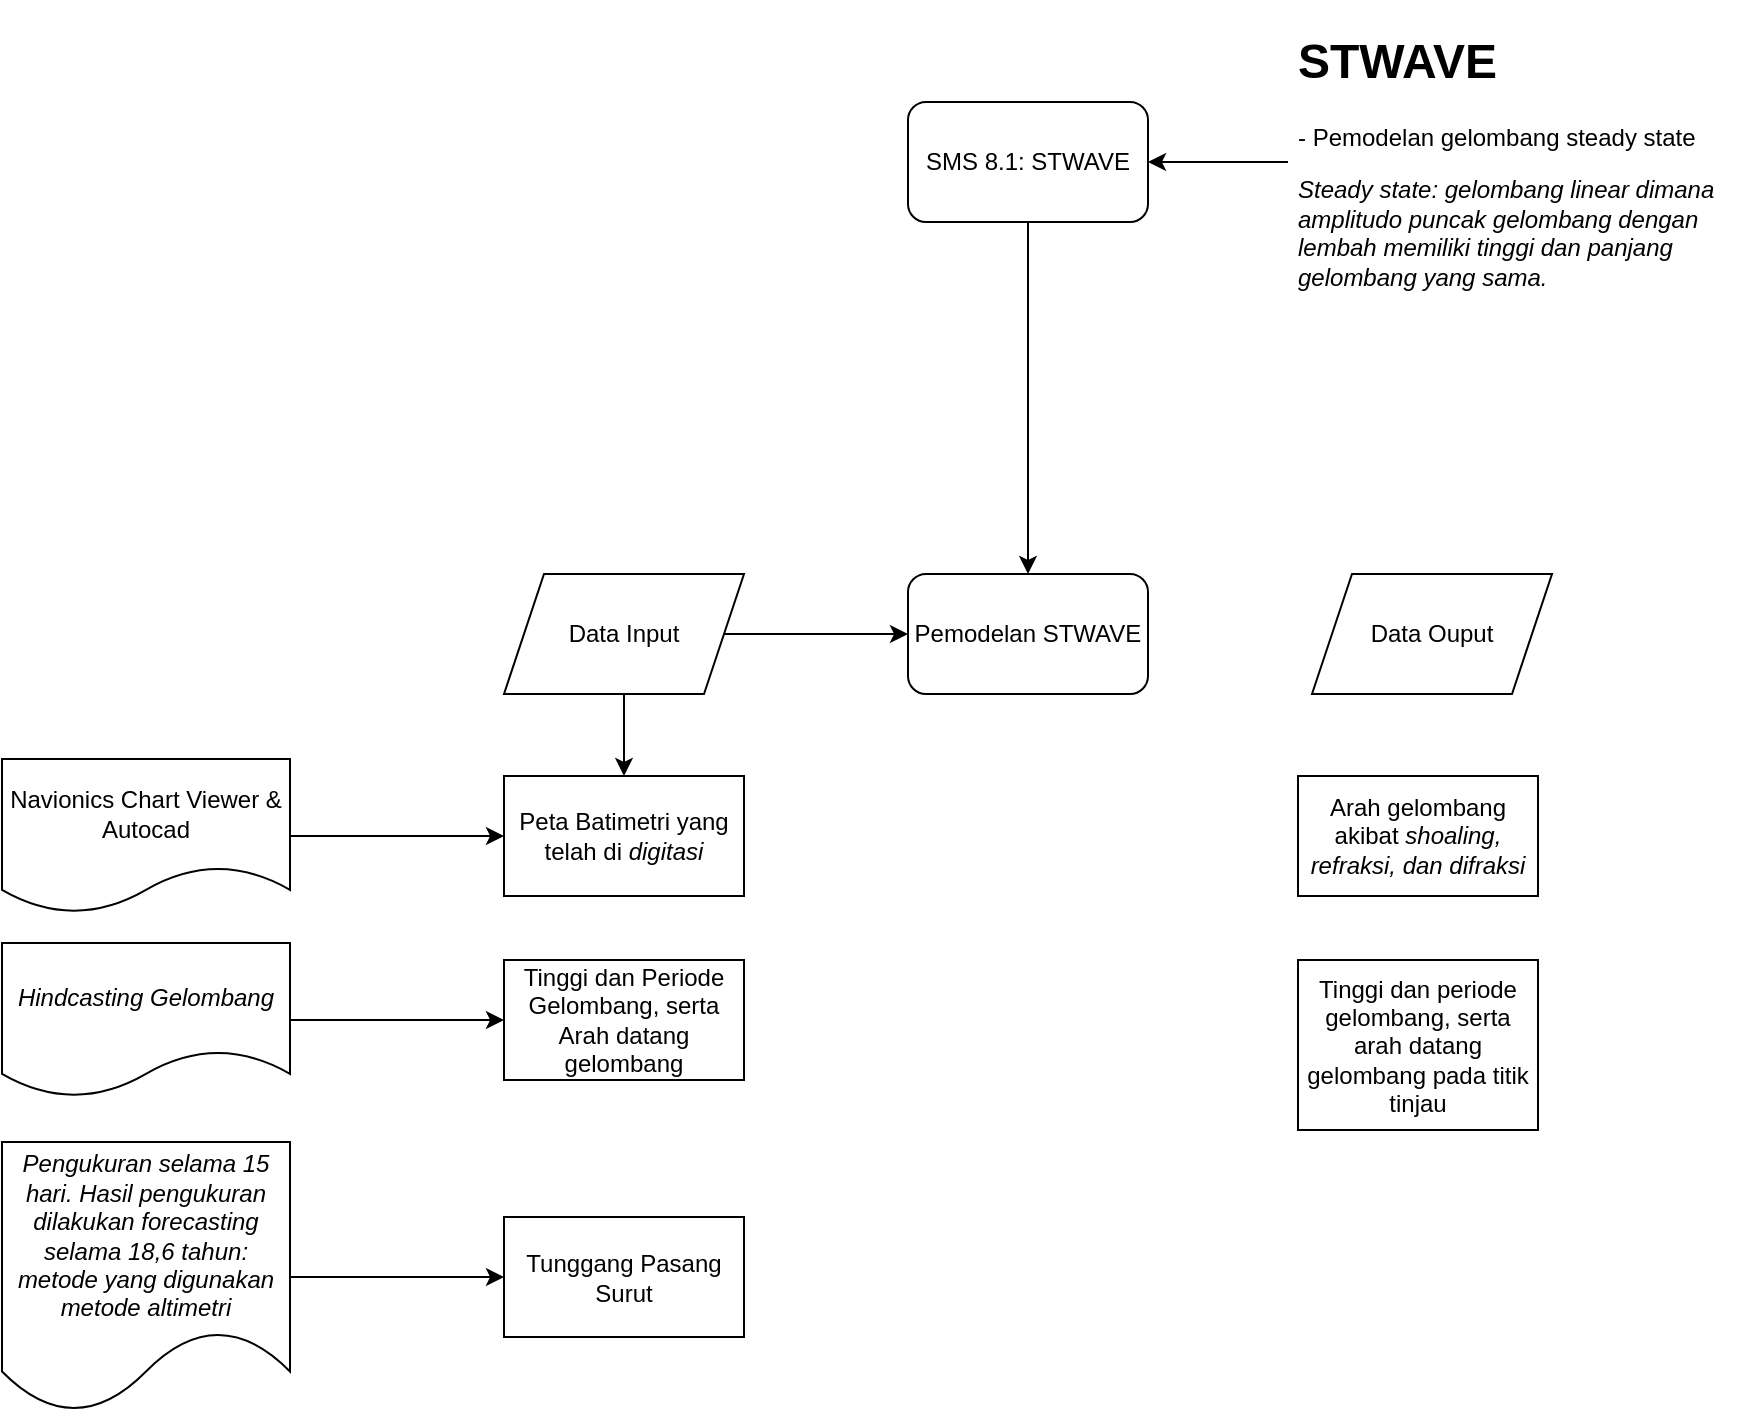 <mxfile version="20.5.3" type="github">
  <diagram id="6X761wUMOgHPF1Ai5kYA" name="Halaman-1">
    <mxGraphModel dx="1422" dy="794" grid="0" gridSize="10" guides="1" tooltips="1" connect="1" arrows="1" fold="1" page="1" pageScale="1" pageWidth="4681" pageHeight="3300" math="0" shadow="0">
      <root>
        <mxCell id="0" />
        <mxCell id="1" parent="0" />
        <mxCell id="fwMle3afaJR6kdwzlkPQ-7" style="edgeStyle=orthogonalEdgeStyle;rounded=0;orthogonalLoop=1;jettySize=auto;html=1;" edge="1" parent="1" source="fwMle3afaJR6kdwzlkPQ-1" target="fwMle3afaJR6kdwzlkPQ-5">
          <mxGeometry relative="1" as="geometry" />
        </mxCell>
        <mxCell id="fwMle3afaJR6kdwzlkPQ-1" value="SMS 8.1: STWAVE" style="rounded=1;whiteSpace=wrap;html=1;" vertex="1" parent="1">
          <mxGeometry x="662" y="378" width="120" height="60" as="geometry" />
        </mxCell>
        <mxCell id="fwMle3afaJR6kdwzlkPQ-4" style="edgeStyle=orthogonalEdgeStyle;rounded=0;orthogonalLoop=1;jettySize=auto;html=1;" edge="1" parent="1" source="fwMle3afaJR6kdwzlkPQ-3" target="fwMle3afaJR6kdwzlkPQ-1">
          <mxGeometry relative="1" as="geometry" />
        </mxCell>
        <mxCell id="fwMle3afaJR6kdwzlkPQ-3" value="&lt;h1&gt;STWAVE&lt;/h1&gt;&lt;p&gt;- Pemodelan gelombang steady state&lt;/p&gt;&lt;p&gt;&lt;i&gt;Steady state: gelombang linear dimana amplitudo puncak gelombang dengan lembah memiliki tinggi dan panjang gelombang yang sama.&lt;/i&gt;&lt;/p&gt;" style="text;html=1;strokeColor=none;fillColor=none;spacing=5;spacingTop=-20;whiteSpace=wrap;overflow=hidden;rounded=0;" vertex="1" parent="1">
          <mxGeometry x="852" y="337.5" width="232" height="141" as="geometry" />
        </mxCell>
        <mxCell id="fwMle3afaJR6kdwzlkPQ-5" value="Pemodelan STWAVE" style="rounded=1;whiteSpace=wrap;html=1;" vertex="1" parent="1">
          <mxGeometry x="662" y="614" width="120" height="60" as="geometry" />
        </mxCell>
        <mxCell id="fwMle3afaJR6kdwzlkPQ-12" style="edgeStyle=orthogonalEdgeStyle;rounded=0;orthogonalLoop=1;jettySize=auto;html=1;exitX=0.5;exitY=1;exitDx=0;exitDy=0;" edge="1" parent="1" source="fwMle3afaJR6kdwzlkPQ-6" target="fwMle3afaJR6kdwzlkPQ-9">
          <mxGeometry relative="1" as="geometry" />
        </mxCell>
        <mxCell id="fwMle3afaJR6kdwzlkPQ-19" style="edgeStyle=orthogonalEdgeStyle;rounded=0;orthogonalLoop=1;jettySize=auto;html=1;" edge="1" parent="1" source="fwMle3afaJR6kdwzlkPQ-6" target="fwMle3afaJR6kdwzlkPQ-5">
          <mxGeometry relative="1" as="geometry" />
        </mxCell>
        <mxCell id="fwMle3afaJR6kdwzlkPQ-6" value="Data Input" style="shape=parallelogram;perimeter=parallelogramPerimeter;whiteSpace=wrap;html=1;fixedSize=1;" vertex="1" parent="1">
          <mxGeometry x="460" y="614" width="120" height="60" as="geometry" />
        </mxCell>
        <mxCell id="fwMle3afaJR6kdwzlkPQ-9" value="Peta Batimetri yang telah di &lt;i&gt;digitasi&lt;/i&gt;" style="rounded=0;whiteSpace=wrap;html=1;" vertex="1" parent="1">
          <mxGeometry x="460" y="715" width="120" height="60" as="geometry" />
        </mxCell>
        <mxCell id="fwMle3afaJR6kdwzlkPQ-11" style="edgeStyle=orthogonalEdgeStyle;rounded=0;orthogonalLoop=1;jettySize=auto;html=1;" edge="1" parent="1" source="fwMle3afaJR6kdwzlkPQ-10" target="fwMle3afaJR6kdwzlkPQ-9">
          <mxGeometry relative="1" as="geometry" />
        </mxCell>
        <mxCell id="fwMle3afaJR6kdwzlkPQ-10" value="Navionics Chart Viewer &amp;amp; Autocad" style="shape=document;whiteSpace=wrap;html=1;boundedLbl=1;" vertex="1" parent="1">
          <mxGeometry x="209" y="706.5" width="144" height="77" as="geometry" />
        </mxCell>
        <mxCell id="fwMle3afaJR6kdwzlkPQ-13" value="Tinggi dan Periode Gelombang, serta Arah datang gelombang" style="rounded=0;whiteSpace=wrap;html=1;" vertex="1" parent="1">
          <mxGeometry x="460" y="807" width="120" height="60" as="geometry" />
        </mxCell>
        <mxCell id="fwMle3afaJR6kdwzlkPQ-15" style="edgeStyle=orthogonalEdgeStyle;rounded=0;orthogonalLoop=1;jettySize=auto;html=1;" edge="1" parent="1" source="fwMle3afaJR6kdwzlkPQ-14" target="fwMle3afaJR6kdwzlkPQ-13">
          <mxGeometry relative="1" as="geometry" />
        </mxCell>
        <mxCell id="fwMle3afaJR6kdwzlkPQ-14" value="&lt;i&gt;Hindcasting Gelombang&lt;/i&gt;" style="shape=document;whiteSpace=wrap;html=1;boundedLbl=1;" vertex="1" parent="1">
          <mxGeometry x="209" y="798.5" width="144" height="77" as="geometry" />
        </mxCell>
        <mxCell id="fwMle3afaJR6kdwzlkPQ-16" value="Tunggang Pasang Surut" style="rounded=0;whiteSpace=wrap;html=1;" vertex="1" parent="1">
          <mxGeometry x="460" y="935.5" width="120" height="60" as="geometry" />
        </mxCell>
        <mxCell id="fwMle3afaJR6kdwzlkPQ-18" style="edgeStyle=orthogonalEdgeStyle;rounded=0;orthogonalLoop=1;jettySize=auto;html=1;exitX=1;exitY=0.5;exitDx=0;exitDy=0;" edge="1" parent="1" source="fwMle3afaJR6kdwzlkPQ-17" target="fwMle3afaJR6kdwzlkPQ-16">
          <mxGeometry relative="1" as="geometry" />
        </mxCell>
        <mxCell id="fwMle3afaJR6kdwzlkPQ-17" value="&lt;i&gt;Pengukuran selama 15 hari. Hasil pengukuran dilakukan forecasting selama 18,6 tahun: metode yang digunakan metode altimetri&lt;/i&gt;" style="shape=document;whiteSpace=wrap;html=1;boundedLbl=1;" vertex="1" parent="1">
          <mxGeometry x="209" y="898" width="144" height="135" as="geometry" />
        </mxCell>
        <mxCell id="fwMle3afaJR6kdwzlkPQ-20" value="Data Ouput" style="shape=parallelogram;perimeter=parallelogramPerimeter;whiteSpace=wrap;html=1;fixedSize=1;" vertex="1" parent="1">
          <mxGeometry x="864" y="614" width="120" height="60" as="geometry" />
        </mxCell>
        <mxCell id="fwMle3afaJR6kdwzlkPQ-21" value="Arah gelombang akibat &lt;i&gt;shoaling, refraksi, dan difraksi&lt;/i&gt;" style="rounded=0;whiteSpace=wrap;html=1;" vertex="1" parent="1">
          <mxGeometry x="857" y="715" width="120" height="60" as="geometry" />
        </mxCell>
        <mxCell id="fwMle3afaJR6kdwzlkPQ-22" value="Tinggi dan periode gelombang, serta arah datang gelombang pada titik tinjau" style="rounded=0;whiteSpace=wrap;html=1;" vertex="1" parent="1">
          <mxGeometry x="857" y="807" width="120" height="85" as="geometry" />
        </mxCell>
      </root>
    </mxGraphModel>
  </diagram>
</mxfile>
